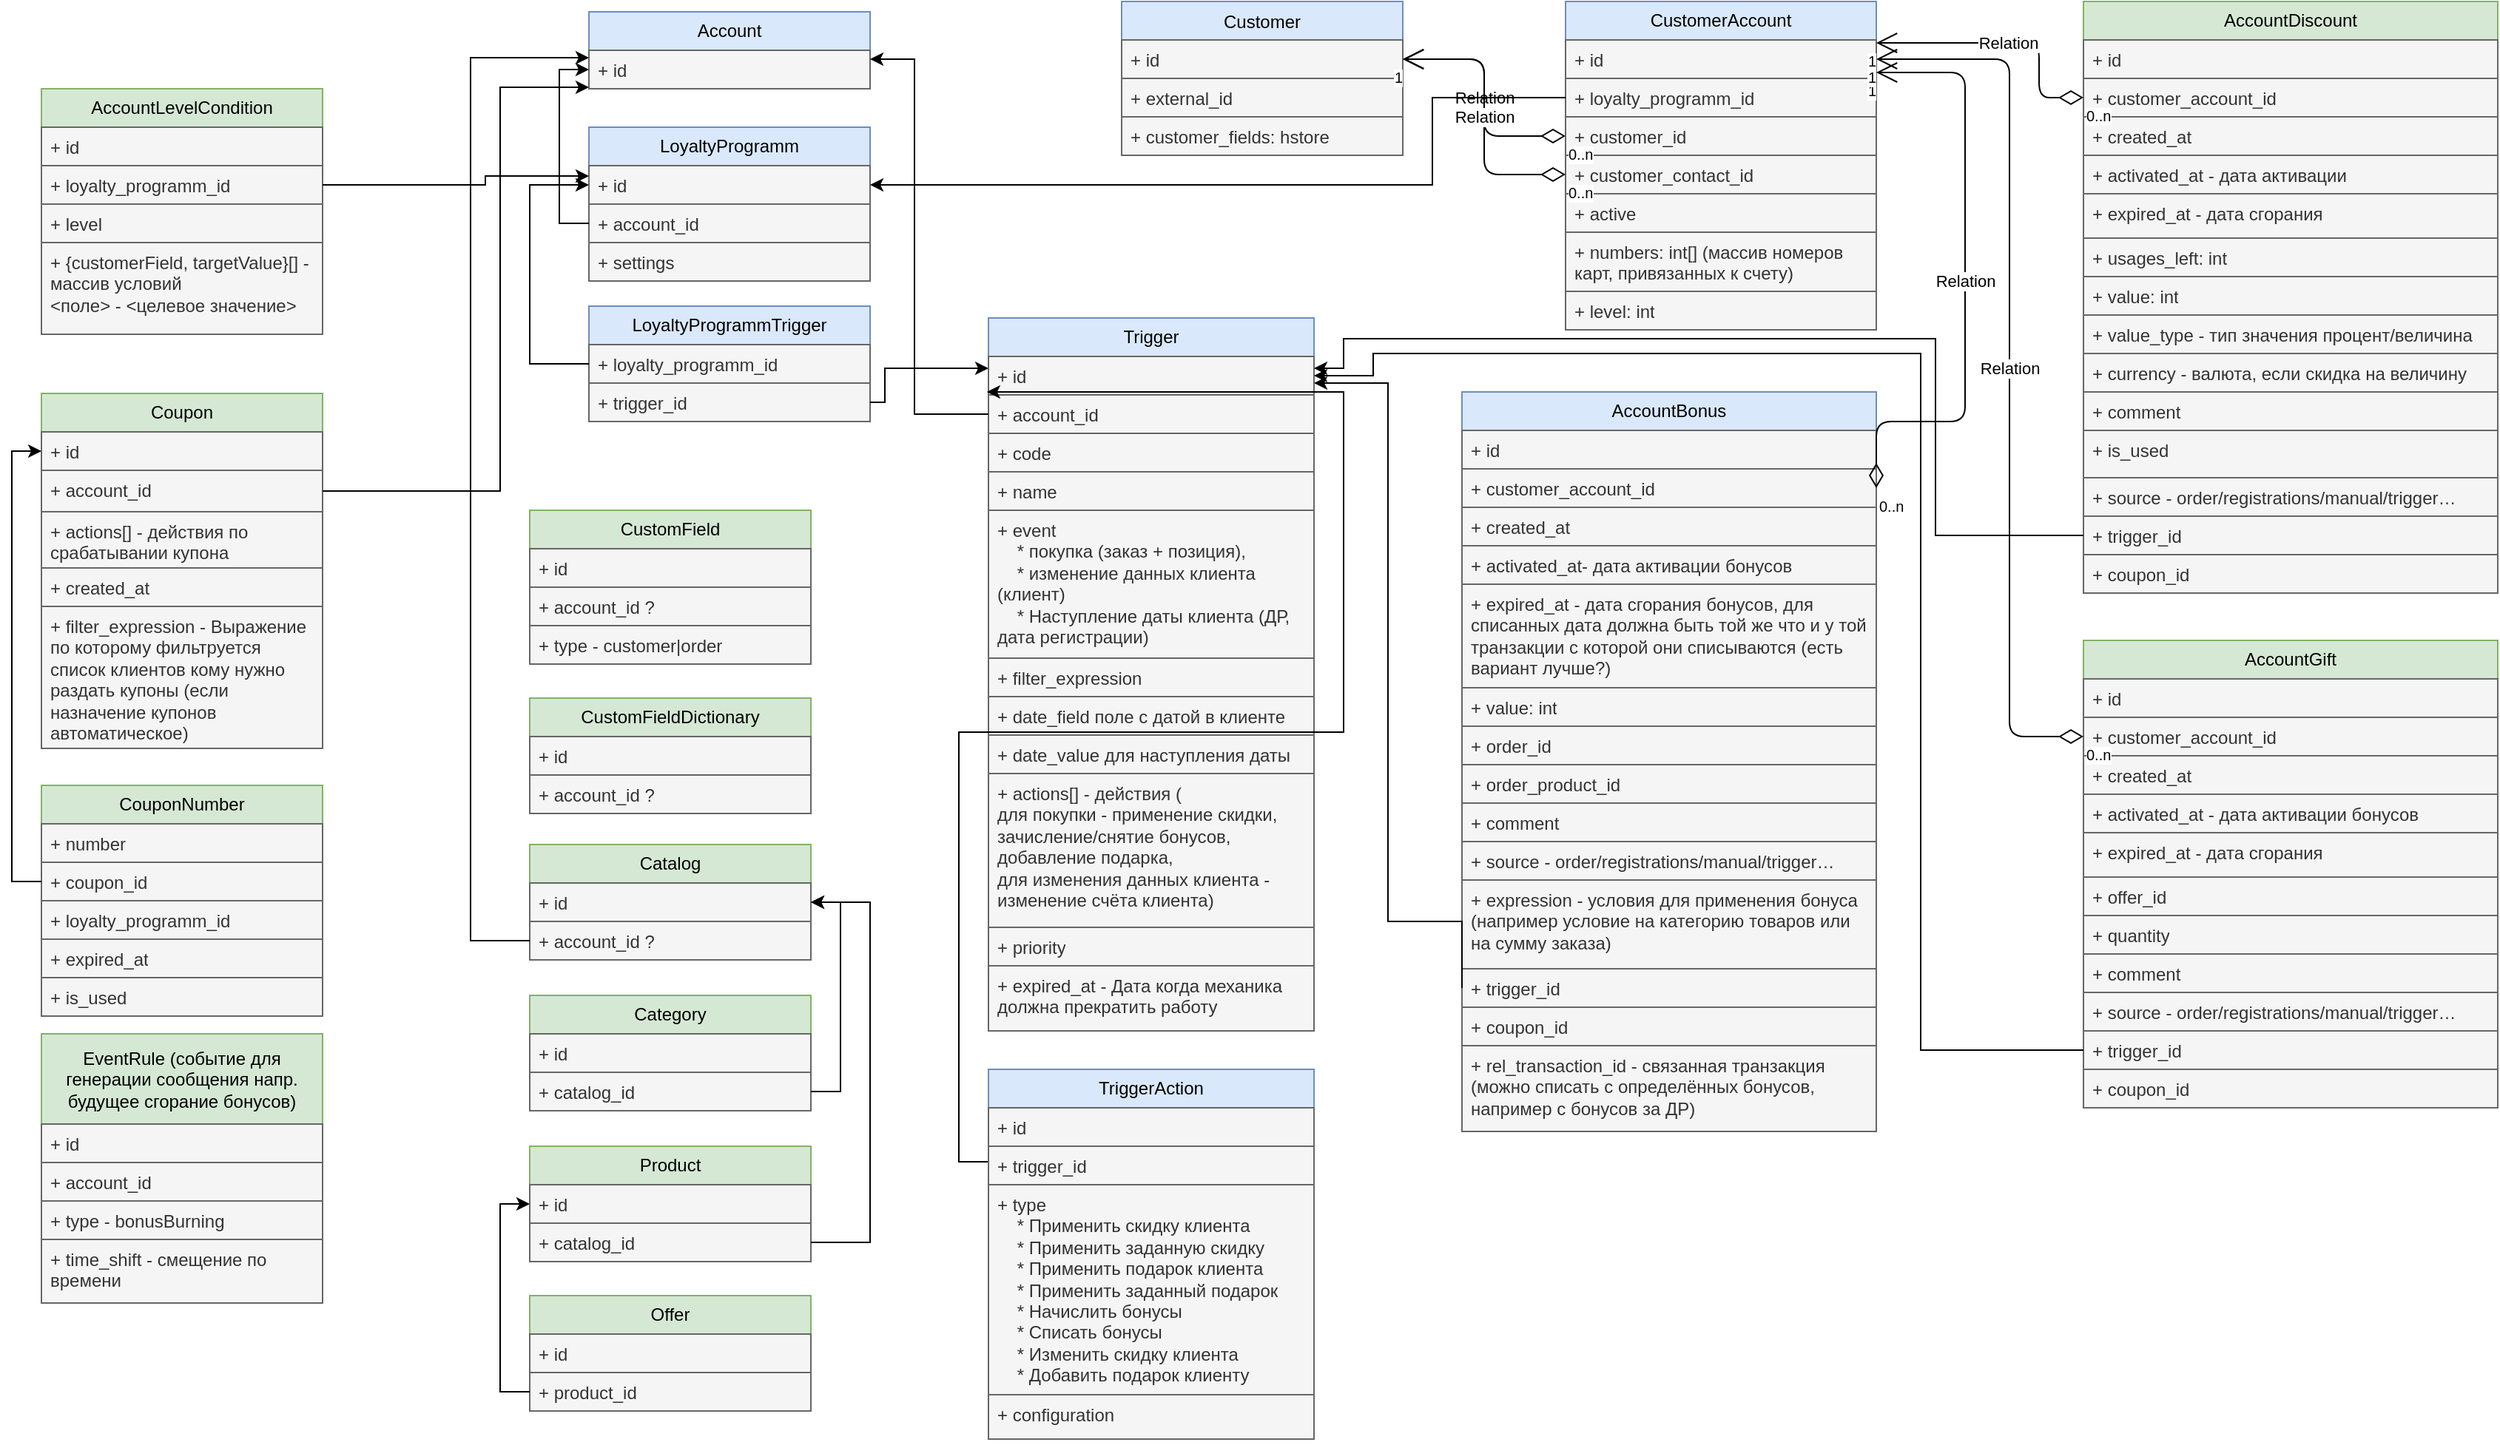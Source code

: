 <mxfile version="10.7.7" type="github"><diagram name="Page-1" id="efa7a0a1-bf9b-a30e-e6df-94a7791c09e9"><mxGraphModel dx="2171" dy="812" grid="1" gridSize="10" guides="1" tooltips="1" connect="1" arrows="1" fold="1" page="1" pageScale="1" pageWidth="826" pageHeight="1169" background="#ffffff" math="0" shadow="0"><root><mxCell id="0"/><mxCell id="1" parent="0"/><mxCell id="wqvEWNowlUMshtMnG2Vv-152" value="Customer" style="swimlane;fontStyle=0;childLayout=stackLayout;horizontal=1;startSize=26;fillColor=#dae8fc;horizontalStack=0;resizeParent=1;resizeParentMax=0;resizeLast=0;collapsible=1;marginBottom=0;rounded=0;glass=0;comic=0;strokeColor=#6c8ebf;" vertex="1" parent="1"><mxGeometry x="240" y="22" width="190" height="104" as="geometry"/></mxCell><mxCell id="wqvEWNowlUMshtMnG2Vv-153" value="+ id" style="text;strokeColor=#666666;fillColor=#f5f5f5;align=left;verticalAlign=top;spacingLeft=4;spacingRight=4;overflow=hidden;rotatable=0;points=[[0,0.5],[1,0.5]];portConstraint=eastwest;fontColor=#333333;" vertex="1" parent="wqvEWNowlUMshtMnG2Vv-152"><mxGeometry y="26" width="190" height="26" as="geometry"/></mxCell><mxCell id="wqvEWNowlUMshtMnG2Vv-154" value="+ external_id" style="text;strokeColor=#666666;fillColor=#f5f5f5;align=left;verticalAlign=top;spacingLeft=4;spacingRight=4;overflow=hidden;rotatable=0;points=[[0,0.5],[1,0.5]];portConstraint=eastwest;fontColor=#333333;" vertex="1" parent="wqvEWNowlUMshtMnG2Vv-152"><mxGeometry y="52" width="190" height="26" as="geometry"/></mxCell><mxCell id="wqvEWNowlUMshtMnG2Vv-155" value="+ customer_fields: hstore" style="text;strokeColor=#666666;fillColor=#f5f5f5;align=left;verticalAlign=top;spacingLeft=4;spacingRight=4;overflow=hidden;rotatable=0;points=[[0,0.5],[1,0.5]];portConstraint=eastwest;fontColor=#333333;" vertex="1" parent="wqvEWNowlUMshtMnG2Vv-152"><mxGeometry y="78" width="190" height="26" as="geometry"/></mxCell><mxCell id="wqvEWNowlUMshtMnG2Vv-159" value="CustomerAccount" style="swimlane;fontStyle=0;childLayout=stackLayout;horizontal=1;startSize=26;fillColor=#dae8fc;horizontalStack=0;resizeParent=1;resizeParentMax=0;resizeLast=0;collapsible=1;marginBottom=0;rounded=0;glass=0;comic=0;strokeColor=#6c8ebf;whiteSpace=wrap;" vertex="1" parent="1"><mxGeometry x="540" y="22" width="210" height="222" as="geometry"/></mxCell><mxCell id="wqvEWNowlUMshtMnG2Vv-160" value="+ id" style="text;strokeColor=#666666;fillColor=#f5f5f5;align=left;verticalAlign=top;spacingLeft=4;spacingRight=4;overflow=hidden;rotatable=0;points=[[0,0.5],[1,0.5]];portConstraint=eastwest;fontColor=#333333;whiteSpace=wrap;" vertex="1" parent="wqvEWNowlUMshtMnG2Vv-159"><mxGeometry y="26" width="210" height="26" as="geometry"/></mxCell><mxCell id="wqvEWNowlUMshtMnG2Vv-328" value="+ loyalty_programm_id" style="text;strokeColor=#666666;fillColor=#f5f5f5;align=left;verticalAlign=top;spacingLeft=4;spacingRight=4;overflow=hidden;rotatable=0;points=[[0,0.5],[1,0.5]];portConstraint=eastwest;fontColor=#333333;whiteSpace=wrap;" vertex="1" parent="wqvEWNowlUMshtMnG2Vv-159"><mxGeometry y="52" width="210" height="26" as="geometry"/></mxCell><mxCell id="wqvEWNowlUMshtMnG2Vv-161" value="+ customer_id" style="text;strokeColor=#666666;fillColor=#f5f5f5;align=left;verticalAlign=top;spacingLeft=4;spacingRight=4;overflow=hidden;rotatable=0;points=[[0,0.5],[1,0.5]];portConstraint=eastwest;fontColor=#333333;whiteSpace=wrap;" vertex="1" parent="wqvEWNowlUMshtMnG2Vv-159"><mxGeometry y="78" width="210" height="26" as="geometry"/></mxCell><mxCell id="wqvEWNowlUMshtMnG2Vv-162" value="+ customer_contact_id" style="text;strokeColor=#666666;fillColor=#f5f5f5;align=left;verticalAlign=top;spacingLeft=4;spacingRight=4;overflow=hidden;rotatable=0;points=[[0,0.5],[1,0.5]];portConstraint=eastwest;fontColor=#333333;whiteSpace=wrap;" vertex="1" parent="wqvEWNowlUMshtMnG2Vv-159"><mxGeometry y="104" width="210" height="26" as="geometry"/></mxCell><mxCell id="wqvEWNowlUMshtMnG2Vv-163" value="+ active" style="text;strokeColor=#666666;fillColor=#f5f5f5;align=left;verticalAlign=top;spacingLeft=4;spacingRight=4;overflow=hidden;rotatable=0;points=[[0,0.5],[1,0.5]];portConstraint=eastwest;fontColor=#333333;whiteSpace=wrap;" vertex="1" parent="wqvEWNowlUMshtMnG2Vv-159"><mxGeometry y="130" width="210" height="26" as="geometry"/></mxCell><mxCell id="wqvEWNowlUMshtMnG2Vv-164" value="+ numbers: int[] (массив номеров карт, привязанных к счету)" style="text;strokeColor=#666666;fillColor=#f5f5f5;align=left;verticalAlign=top;spacingLeft=4;spacingRight=4;overflow=hidden;rotatable=0;points=[[0,0.5],[1,0.5]];portConstraint=eastwest;fontColor=#333333;whiteSpace=wrap;" vertex="1" parent="wqvEWNowlUMshtMnG2Vv-159"><mxGeometry y="156" width="210" height="40" as="geometry"/></mxCell><mxCell id="wqvEWNowlUMshtMnG2Vv-165" value="+ level: int" style="text;strokeColor=#666666;fillColor=#f5f5f5;align=left;verticalAlign=top;spacingLeft=4;spacingRight=4;overflow=hidden;rotatable=0;points=[[0,0.5],[1,0.5]];portConstraint=eastwest;fontColor=#333333;whiteSpace=wrap;" vertex="1" parent="wqvEWNowlUMshtMnG2Vv-159"><mxGeometry y="196" width="210" height="26" as="geometry"/></mxCell><mxCell id="wqvEWNowlUMshtMnG2Vv-166" value="Relation" style="endArrow=open;html=1;endSize=12;startArrow=diamondThin;startSize=14;startFill=0;edgeStyle=orthogonalEdgeStyle;exitX=0;exitY=0.5;exitDx=0;exitDy=0;entryX=1;entryY=0.5;entryDx=0;entryDy=0;" edge="1" parent="1" source="wqvEWNowlUMshtMnG2Vv-161" target="wqvEWNowlUMshtMnG2Vv-153"><mxGeometry relative="1" as="geometry"><mxPoint x="40" y="240" as="sourcePoint"/><mxPoint x="200" y="240" as="targetPoint"/></mxGeometry></mxCell><mxCell id="wqvEWNowlUMshtMnG2Vv-167" value="0..n" style="resizable=0;html=1;align=left;verticalAlign=top;labelBackgroundColor=#ffffff;fontSize=10;" connectable="0" vertex="1" parent="wqvEWNowlUMshtMnG2Vv-166"><mxGeometry x="-1" relative="1" as="geometry"/></mxCell><mxCell id="wqvEWNowlUMshtMnG2Vv-168" value="1" style="resizable=0;html=1;align=right;verticalAlign=top;labelBackgroundColor=#ffffff;fontSize=10;" connectable="0" vertex="1" parent="wqvEWNowlUMshtMnG2Vv-166"><mxGeometry x="1" relative="1" as="geometry"/></mxCell><mxCell id="wqvEWNowlUMshtMnG2Vv-169" value="Relation" style="endArrow=open;html=1;endSize=12;startArrow=diamondThin;startSize=14;startFill=0;edgeStyle=orthogonalEdgeStyle;exitX=0;exitY=0.5;exitDx=0;exitDy=0;" edge="1" parent="1" source="wqvEWNowlUMshtMnG2Vv-162" target="wqvEWNowlUMshtMnG2Vv-153"><mxGeometry relative="1" as="geometry"><mxPoint x="550" y="97" as="sourcePoint"/><mxPoint x="450" y="240" as="targetPoint"/></mxGeometry></mxCell><mxCell id="wqvEWNowlUMshtMnG2Vv-170" value="0..n" style="resizable=0;html=1;align=left;verticalAlign=top;labelBackgroundColor=#ffffff;fontSize=10;" connectable="0" vertex="1" parent="wqvEWNowlUMshtMnG2Vv-169"><mxGeometry x="-1" relative="1" as="geometry"/></mxCell><mxCell id="wqvEWNowlUMshtMnG2Vv-171" value="1" style="resizable=0;html=1;align=right;verticalAlign=top;labelBackgroundColor=#ffffff;fontSize=10;" connectable="0" vertex="1" parent="wqvEWNowlUMshtMnG2Vv-169"><mxGeometry x="1" relative="1" as="geometry"/></mxCell><mxCell id="wqvEWNowlUMshtMnG2Vv-172" value="Account" style="swimlane;fontStyle=0;childLayout=stackLayout;horizontal=1;startSize=26;fillColor=#dae8fc;horizontalStack=0;resizeParent=1;resizeParentMax=0;resizeLast=0;collapsible=1;marginBottom=0;rounded=0;glass=0;comic=0;strokeColor=#6c8ebf;whiteSpace=wrap;" vertex="1" parent="1"><mxGeometry x="-120" y="29" width="190" height="52" as="geometry"/></mxCell><mxCell id="wqvEWNowlUMshtMnG2Vv-173" value="+ id" style="text;strokeColor=#666666;fillColor=#f5f5f5;align=left;verticalAlign=top;spacingLeft=4;spacingRight=4;overflow=hidden;rotatable=0;points=[[0,0.5],[1,0.5]];portConstraint=eastwest;fontColor=#333333;whiteSpace=wrap;" vertex="1" parent="wqvEWNowlUMshtMnG2Vv-172"><mxGeometry y="26" width="190" height="26" as="geometry"/></mxCell><mxCell id="wqvEWNowlUMshtMnG2Vv-176" value="AccountBonus" style="swimlane;fontStyle=0;childLayout=stackLayout;horizontal=1;startSize=26;fillColor=#dae8fc;horizontalStack=0;resizeParent=1;resizeParentMax=0;resizeLast=0;collapsible=1;marginBottom=0;rounded=0;glass=0;comic=0;strokeColor=#6c8ebf;whiteSpace=wrap;" vertex="1" parent="1"><mxGeometry x="470" y="286" width="280" height="500" as="geometry"/></mxCell><mxCell id="wqvEWNowlUMshtMnG2Vv-177" value="+ id" style="text;strokeColor=#666666;fillColor=#f5f5f5;align=left;verticalAlign=top;spacingLeft=4;spacingRight=4;overflow=hidden;rotatable=0;points=[[0,0.5],[1,0.5]];portConstraint=eastwest;fontColor=#333333;whiteSpace=wrap;" vertex="1" parent="wqvEWNowlUMshtMnG2Vv-176"><mxGeometry y="26" width="280" height="26" as="geometry"/></mxCell><mxCell id="wqvEWNowlUMshtMnG2Vv-178" value="+ customer_account_id" style="text;strokeColor=#666666;fillColor=#f5f5f5;align=left;verticalAlign=top;spacingLeft=4;spacingRight=4;overflow=hidden;rotatable=0;points=[[0,0.5],[1,0.5]];portConstraint=eastwest;fontColor=#333333;whiteSpace=wrap;" vertex="1" parent="wqvEWNowlUMshtMnG2Vv-176"><mxGeometry y="52" width="280" height="26" as="geometry"/></mxCell><mxCell id="wqvEWNowlUMshtMnG2Vv-179" value="+ created_at" style="text;strokeColor=#666666;fillColor=#f5f5f5;align=left;verticalAlign=top;spacingLeft=4;spacingRight=4;overflow=hidden;rotatable=0;points=[[0,0.5],[1,0.5]];portConstraint=eastwest;fontColor=#333333;whiteSpace=wrap;" vertex="1" parent="wqvEWNowlUMshtMnG2Vv-176"><mxGeometry y="78" width="280" height="26" as="geometry"/></mxCell><mxCell id="wqvEWNowlUMshtMnG2Vv-180" value="+ activated_at- дата активации бонусов" style="text;strokeColor=#666666;fillColor=#f5f5f5;align=left;verticalAlign=top;spacingLeft=4;spacingRight=4;overflow=hidden;rotatable=0;points=[[0,0.5],[1,0.5]];portConstraint=eastwest;fontColor=#333333;whiteSpace=wrap;" vertex="1" parent="wqvEWNowlUMshtMnG2Vv-176"><mxGeometry y="104" width="280" height="26" as="geometry"/></mxCell><mxCell id="wqvEWNowlUMshtMnG2Vv-181" value="+ expired_at - дата сгорания бонусов, для списанных дата должна быть той же что и у той транзакции с которой они списываются (есть вариант лучше?) " style="text;strokeColor=#666666;fillColor=#f5f5f5;align=left;verticalAlign=top;spacingLeft=4;spacingRight=4;overflow=hidden;rotatable=0;points=[[0,0.5],[1,0.5]];portConstraint=eastwest;fontColor=#333333;whiteSpace=wrap;" vertex="1" parent="wqvEWNowlUMshtMnG2Vv-176"><mxGeometry y="130" width="280" height="70" as="geometry"/></mxCell><mxCell id="wqvEWNowlUMshtMnG2Vv-182" value="+ value: int" style="text;strokeColor=#666666;fillColor=#f5f5f5;align=left;verticalAlign=top;spacingLeft=4;spacingRight=4;overflow=hidden;rotatable=0;points=[[0,0.5],[1,0.5]];portConstraint=eastwest;fontColor=#333333;whiteSpace=wrap;" vertex="1" parent="wqvEWNowlUMshtMnG2Vv-176"><mxGeometry y="200" width="280" height="26" as="geometry"/></mxCell><mxCell id="wqvEWNowlUMshtMnG2Vv-183" value="+ order_id" style="text;strokeColor=#666666;fillColor=#f5f5f5;align=left;verticalAlign=top;spacingLeft=4;spacingRight=4;overflow=hidden;rotatable=0;points=[[0,0.5],[1,0.5]];portConstraint=eastwest;fontColor=#333333;whiteSpace=wrap;" vertex="1" parent="wqvEWNowlUMshtMnG2Vv-176"><mxGeometry y="226" width="280" height="26" as="geometry"/></mxCell><mxCell id="wqvEWNowlUMshtMnG2Vv-184" value="+ order_product_id" style="text;strokeColor=#666666;fillColor=#f5f5f5;align=left;verticalAlign=top;spacingLeft=4;spacingRight=4;overflow=hidden;rotatable=0;points=[[0,0.5],[1,0.5]];portConstraint=eastwest;fontColor=#333333;whiteSpace=wrap;" vertex="1" parent="wqvEWNowlUMshtMnG2Vv-176"><mxGeometry y="252" width="280" height="26" as="geometry"/></mxCell><mxCell id="wqvEWNowlUMshtMnG2Vv-185" value="+ comment" style="text;strokeColor=#666666;fillColor=#f5f5f5;align=left;verticalAlign=top;spacingLeft=4;spacingRight=4;overflow=hidden;rotatable=0;points=[[0,0.5],[1,0.5]];portConstraint=eastwest;fontColor=#333333;whiteSpace=wrap;" vertex="1" parent="wqvEWNowlUMshtMnG2Vv-176"><mxGeometry y="278" width="280" height="26" as="geometry"/></mxCell><mxCell id="wqvEWNowlUMshtMnG2Vv-186" value="+ source - order/registrations/manual/trigger…" style="text;strokeColor=#666666;fillColor=#f5f5f5;align=left;verticalAlign=top;spacingLeft=4;spacingRight=4;overflow=hidden;rotatable=0;points=[[0,0.5],[1,0.5]];portConstraint=eastwest;fontColor=#333333;whiteSpace=wrap;" vertex="1" parent="wqvEWNowlUMshtMnG2Vv-176"><mxGeometry y="304" width="280" height="26" as="geometry"/></mxCell><mxCell id="wqvEWNowlUMshtMnG2Vv-187" value="+ expression - условия для применения бонуса (например условие на категорию товаров или на сумму заказа)" style="text;strokeColor=#666666;fillColor=#f5f5f5;align=left;verticalAlign=top;spacingLeft=4;spacingRight=4;overflow=hidden;rotatable=0;points=[[0,0.5],[1,0.5]];portConstraint=eastwest;fontColor=#333333;whiteSpace=wrap;" vertex="1" parent="wqvEWNowlUMshtMnG2Vv-176"><mxGeometry y="330" width="280" height="60" as="geometry"/></mxCell><mxCell id="wqvEWNowlUMshtMnG2Vv-188" value="+ trigger_id" style="text;strokeColor=#666666;fillColor=#f5f5f5;align=left;verticalAlign=top;spacingLeft=4;spacingRight=4;overflow=hidden;rotatable=0;points=[[0,0.5],[1,0.5]];portConstraint=eastwest;fontColor=#333333;whiteSpace=wrap;" vertex="1" parent="wqvEWNowlUMshtMnG2Vv-176"><mxGeometry y="390" width="280" height="26" as="geometry"/></mxCell><mxCell id="wqvEWNowlUMshtMnG2Vv-189" value="+ coupon_id" style="text;strokeColor=#666666;fillColor=#f5f5f5;align=left;verticalAlign=top;spacingLeft=4;spacingRight=4;overflow=hidden;rotatable=0;points=[[0,0.5],[1,0.5]];portConstraint=eastwest;fontColor=#333333;whiteSpace=wrap;" vertex="1" parent="wqvEWNowlUMshtMnG2Vv-176"><mxGeometry y="416" width="280" height="26" as="geometry"/></mxCell><mxCell id="wqvEWNowlUMshtMnG2Vv-190" value="+ rel_transaction_id - связанная транзакция (можно списать с определённых бонусов, например с бонусов за ДР)" style="text;strokeColor=#666666;fillColor=#f5f5f5;align=left;verticalAlign=top;spacingLeft=4;spacingRight=4;overflow=hidden;rotatable=0;points=[[0,0.5],[1,0.5]];portConstraint=eastwest;fontColor=#333333;whiteSpace=wrap;" vertex="1" parent="wqvEWNowlUMshtMnG2Vv-176"><mxGeometry y="442" width="280" height="58" as="geometry"/></mxCell><mxCell id="wqvEWNowlUMshtMnG2Vv-192" value="Relation" style="endArrow=open;html=1;endSize=12;startArrow=diamondThin;startSize=14;startFill=0;edgeStyle=orthogonalEdgeStyle;exitX=1;exitY=0.5;exitDx=0;exitDy=0;" edge="1" parent="1" source="wqvEWNowlUMshtMnG2Vv-178" target="wqvEWNowlUMshtMnG2Vv-160"><mxGeometry relative="1" as="geometry"><mxPoint x="210" y="240.5" as="sourcePoint"/><mxPoint x="370" y="240.5" as="targetPoint"/><Array as="points"><mxPoint x="810" y="306"/><mxPoint x="810" y="70"/></Array></mxGeometry></mxCell><mxCell id="wqvEWNowlUMshtMnG2Vv-193" value="0..n" style="resizable=0;html=1;align=left;verticalAlign=top;labelBackgroundColor=#ffffff;fontSize=10;" connectable="0" vertex="1" parent="wqvEWNowlUMshtMnG2Vv-192"><mxGeometry x="-1" relative="1" as="geometry"/></mxCell><mxCell id="wqvEWNowlUMshtMnG2Vv-194" value="1" style="resizable=0;html=1;align=right;verticalAlign=top;labelBackgroundColor=#ffffff;fontSize=10;" connectable="0" vertex="1" parent="wqvEWNowlUMshtMnG2Vv-192"><mxGeometry x="1" relative="1" as="geometry"/></mxCell><mxCell id="wqvEWNowlUMshtMnG2Vv-195" value="AccountDiscount" style="swimlane;fontStyle=0;childLayout=stackLayout;horizontal=1;startSize=26;fillColor=#d5e8d4;horizontalStack=0;resizeParent=1;resizeParentMax=0;resizeLast=0;collapsible=1;marginBottom=0;rounded=0;glass=0;comic=0;strokeColor=#82b366;whiteSpace=wrap;" vertex="1" parent="1"><mxGeometry x="890" y="22" width="280" height="400" as="geometry"/></mxCell><mxCell id="wqvEWNowlUMshtMnG2Vv-196" value="+ id" style="text;strokeColor=#666666;fillColor=#f5f5f5;align=left;verticalAlign=top;spacingLeft=4;spacingRight=4;overflow=hidden;rotatable=0;points=[[0,0.5],[1,0.5]];portConstraint=eastwest;fontColor=#333333;whiteSpace=wrap;" vertex="1" parent="wqvEWNowlUMshtMnG2Vv-195"><mxGeometry y="26" width="280" height="26" as="geometry"/></mxCell><mxCell id="wqvEWNowlUMshtMnG2Vv-197" value="+ customer_account_id" style="text;strokeColor=#666666;fillColor=#f5f5f5;align=left;verticalAlign=top;spacingLeft=4;spacingRight=4;overflow=hidden;rotatable=0;points=[[0,0.5],[1,0.5]];portConstraint=eastwest;fontColor=#333333;whiteSpace=wrap;" vertex="1" parent="wqvEWNowlUMshtMnG2Vv-195"><mxGeometry y="52" width="280" height="26" as="geometry"/></mxCell><mxCell id="wqvEWNowlUMshtMnG2Vv-198" value="+ created_at" style="text;strokeColor=#666666;fillColor=#f5f5f5;align=left;verticalAlign=top;spacingLeft=4;spacingRight=4;overflow=hidden;rotatable=0;points=[[0,0.5],[1,0.5]];portConstraint=eastwest;fontColor=#333333;whiteSpace=wrap;" vertex="1" parent="wqvEWNowlUMshtMnG2Vv-195"><mxGeometry y="78" width="280" height="26" as="geometry"/></mxCell><mxCell id="wqvEWNowlUMshtMnG2Vv-199" value="+ activated_at - дата активации&#10;&#10;" style="text;strokeColor=#666666;fillColor=#f5f5f5;align=left;verticalAlign=top;spacingLeft=4;spacingRight=4;overflow=hidden;rotatable=0;points=[[0,0.5],[1,0.5]];portConstraint=eastwest;fontColor=#333333;whiteSpace=wrap;" vertex="1" parent="wqvEWNowlUMshtMnG2Vv-195"><mxGeometry y="104" width="280" height="26" as="geometry"/></mxCell><mxCell id="wqvEWNowlUMshtMnG2Vv-200" value="+ expired_at - дата сгорания" style="text;strokeColor=#666666;fillColor=#f5f5f5;align=left;verticalAlign=top;spacingLeft=4;spacingRight=4;overflow=hidden;rotatable=0;points=[[0,0.5],[1,0.5]];portConstraint=eastwest;fontColor=#333333;whiteSpace=wrap;" vertex="1" parent="wqvEWNowlUMshtMnG2Vv-195"><mxGeometry y="130" width="280" height="30" as="geometry"/></mxCell><mxCell id="wqvEWNowlUMshtMnG2Vv-226" value="+ usages_left: int" style="text;strokeColor=#666666;fillColor=#f5f5f5;align=left;verticalAlign=top;spacingLeft=4;spacingRight=4;overflow=hidden;rotatable=0;points=[[0,0.5],[1,0.5]];portConstraint=eastwest;fontColor=#333333;whiteSpace=wrap;" vertex="1" parent="wqvEWNowlUMshtMnG2Vv-195"><mxGeometry y="160" width="280" height="26" as="geometry"/></mxCell><mxCell id="wqvEWNowlUMshtMnG2Vv-201" value="+ value: int" style="text;strokeColor=#666666;fillColor=#f5f5f5;align=left;verticalAlign=top;spacingLeft=4;spacingRight=4;overflow=hidden;rotatable=0;points=[[0,0.5],[1,0.5]];portConstraint=eastwest;fontColor=#333333;whiteSpace=wrap;" vertex="1" parent="wqvEWNowlUMshtMnG2Vv-195"><mxGeometry y="186" width="280" height="26" as="geometry"/></mxCell><mxCell id="wqvEWNowlUMshtMnG2Vv-203" value="+ value_type - тип значения процент/величина" style="text;strokeColor=#666666;fillColor=#f5f5f5;align=left;verticalAlign=top;spacingLeft=4;spacingRight=4;overflow=hidden;rotatable=0;points=[[0,0.5],[1,0.5]];portConstraint=eastwest;fontColor=#333333;whiteSpace=wrap;" vertex="1" parent="wqvEWNowlUMshtMnG2Vv-195"><mxGeometry y="212" width="280" height="26" as="geometry"/></mxCell><mxCell id="wqvEWNowlUMshtMnG2Vv-204" value="+ currency - валюта, если скидка на величину" style="text;strokeColor=#666666;fillColor=#f5f5f5;align=left;verticalAlign=top;spacingLeft=4;spacingRight=4;overflow=hidden;rotatable=0;points=[[0,0.5],[1,0.5]];portConstraint=eastwest;fontColor=#333333;whiteSpace=wrap;" vertex="1" parent="wqvEWNowlUMshtMnG2Vv-195"><mxGeometry y="238" width="280" height="26" as="geometry"/></mxCell><mxCell id="wqvEWNowlUMshtMnG2Vv-205" value="+ comment" style="text;strokeColor=#666666;fillColor=#f5f5f5;align=left;verticalAlign=top;spacingLeft=4;spacingRight=4;overflow=hidden;rotatable=0;points=[[0,0.5],[1,0.5]];portConstraint=eastwest;fontColor=#333333;whiteSpace=wrap;" vertex="1" parent="wqvEWNowlUMshtMnG2Vv-195"><mxGeometry y="264" width="280" height="26" as="geometry"/></mxCell><mxCell id="wqvEWNowlUMshtMnG2Vv-206" value="+ is_used" style="text;strokeColor=#666666;fillColor=#f5f5f5;align=left;verticalAlign=top;spacingLeft=4;spacingRight=4;overflow=hidden;rotatable=0;points=[[0,0.5],[1,0.5]];portConstraint=eastwest;fontColor=#333333;whiteSpace=wrap;" vertex="1" parent="wqvEWNowlUMshtMnG2Vv-195"><mxGeometry y="290" width="280" height="32" as="geometry"/></mxCell><mxCell id="wqvEWNowlUMshtMnG2Vv-207" value="+ source - order/registrations/manual/trigger…" style="text;strokeColor=#666666;fillColor=#f5f5f5;align=left;verticalAlign=top;spacingLeft=4;spacingRight=4;overflow=hidden;rotatable=0;points=[[0,0.5],[1,0.5]];portConstraint=eastwest;fontColor=#333333;whiteSpace=wrap;" vertex="1" parent="wqvEWNowlUMshtMnG2Vv-195"><mxGeometry y="322" width="280" height="26" as="geometry"/></mxCell><mxCell id="wqvEWNowlUMshtMnG2Vv-225" value="+ trigger_id" style="text;strokeColor=#666666;fillColor=#f5f5f5;align=left;verticalAlign=top;spacingLeft=4;spacingRight=4;overflow=hidden;rotatable=0;points=[[0,0.5],[1,0.5]];portConstraint=eastwest;fontColor=#333333;whiteSpace=wrap;" vertex="1" parent="wqvEWNowlUMshtMnG2Vv-195"><mxGeometry y="348" width="280" height="26" as="geometry"/></mxCell><mxCell id="wqvEWNowlUMshtMnG2Vv-208" value="+ coupon_id" style="text;strokeColor=#666666;fillColor=#f5f5f5;align=left;verticalAlign=top;spacingLeft=4;spacingRight=4;overflow=hidden;rotatable=0;points=[[0,0.5],[1,0.5]];portConstraint=eastwest;fontColor=#333333;whiteSpace=wrap;" vertex="1" parent="wqvEWNowlUMshtMnG2Vv-195"><mxGeometry y="374" width="280" height="26" as="geometry"/></mxCell><mxCell id="wqvEWNowlUMshtMnG2Vv-210" value="AccountGift" style="swimlane;fontStyle=0;childLayout=stackLayout;horizontal=1;startSize=26;fillColor=#d5e8d4;horizontalStack=0;resizeParent=1;resizeParentMax=0;resizeLast=0;collapsible=1;marginBottom=0;rounded=0;glass=0;comic=0;strokeColor=#82b366;whiteSpace=wrap;" vertex="1" parent="1"><mxGeometry x="890" y="454" width="280" height="316" as="geometry"/></mxCell><mxCell id="wqvEWNowlUMshtMnG2Vv-211" value="+ id" style="text;strokeColor=#666666;fillColor=#f5f5f5;align=left;verticalAlign=top;spacingLeft=4;spacingRight=4;overflow=hidden;rotatable=0;points=[[0,0.5],[1,0.5]];portConstraint=eastwest;fontColor=#333333;whiteSpace=wrap;" vertex="1" parent="wqvEWNowlUMshtMnG2Vv-210"><mxGeometry y="26" width="280" height="26" as="geometry"/></mxCell><mxCell id="wqvEWNowlUMshtMnG2Vv-212" value="+ customer_account_id" style="text;strokeColor=#666666;fillColor=#f5f5f5;align=left;verticalAlign=top;spacingLeft=4;spacingRight=4;overflow=hidden;rotatable=0;points=[[0,0.5],[1,0.5]];portConstraint=eastwest;fontColor=#333333;whiteSpace=wrap;" vertex="1" parent="wqvEWNowlUMshtMnG2Vv-210"><mxGeometry y="52" width="280" height="26" as="geometry"/></mxCell><mxCell id="wqvEWNowlUMshtMnG2Vv-213" value="+ created_at" style="text;strokeColor=#666666;fillColor=#f5f5f5;align=left;verticalAlign=top;spacingLeft=4;spacingRight=4;overflow=hidden;rotatable=0;points=[[0,0.5],[1,0.5]];portConstraint=eastwest;fontColor=#333333;whiteSpace=wrap;" vertex="1" parent="wqvEWNowlUMshtMnG2Vv-210"><mxGeometry y="78" width="280" height="26" as="geometry"/></mxCell><mxCell id="wqvEWNowlUMshtMnG2Vv-214" value="+ activated_at - дата активации бонусов" style="text;strokeColor=#666666;fillColor=#f5f5f5;align=left;verticalAlign=top;spacingLeft=4;spacingRight=4;overflow=hidden;rotatable=0;points=[[0,0.5],[1,0.5]];portConstraint=eastwest;fontColor=#333333;whiteSpace=wrap;" vertex="1" parent="wqvEWNowlUMshtMnG2Vv-210"><mxGeometry y="104" width="280" height="26" as="geometry"/></mxCell><mxCell id="wqvEWNowlUMshtMnG2Vv-215" value="+ expired_at - дата сгорания" style="text;strokeColor=#666666;fillColor=#f5f5f5;align=left;verticalAlign=top;spacingLeft=4;spacingRight=4;overflow=hidden;rotatable=0;points=[[0,0.5],[1,0.5]];portConstraint=eastwest;fontColor=#333333;whiteSpace=wrap;" vertex="1" parent="wqvEWNowlUMshtMnG2Vv-210"><mxGeometry y="130" width="280" height="30" as="geometry"/></mxCell><mxCell id="wqvEWNowlUMshtMnG2Vv-216" value="+ offer_id" style="text;strokeColor=#666666;fillColor=#f5f5f5;align=left;verticalAlign=top;spacingLeft=4;spacingRight=4;overflow=hidden;rotatable=0;points=[[0,0.5],[1,0.5]];portConstraint=eastwest;fontColor=#333333;whiteSpace=wrap;" vertex="1" parent="wqvEWNowlUMshtMnG2Vv-210"><mxGeometry y="160" width="280" height="26" as="geometry"/></mxCell><mxCell id="wqvEWNowlUMshtMnG2Vv-218" value="+ quantity" style="text;strokeColor=#666666;fillColor=#f5f5f5;align=left;verticalAlign=top;spacingLeft=4;spacingRight=4;overflow=hidden;rotatable=0;points=[[0,0.5],[1,0.5]];portConstraint=eastwest;fontColor=#333333;whiteSpace=wrap;" vertex="1" parent="wqvEWNowlUMshtMnG2Vv-210"><mxGeometry y="186" width="280" height="26" as="geometry"/></mxCell><mxCell id="wqvEWNowlUMshtMnG2Vv-219" value="+ comment" style="text;strokeColor=#666666;fillColor=#f5f5f5;align=left;verticalAlign=top;spacingLeft=4;spacingRight=4;overflow=hidden;rotatable=0;points=[[0,0.5],[1,0.5]];portConstraint=eastwest;fontColor=#333333;whiteSpace=wrap;" vertex="1" parent="wqvEWNowlUMshtMnG2Vv-210"><mxGeometry y="212" width="280" height="26" as="geometry"/></mxCell><mxCell id="wqvEWNowlUMshtMnG2Vv-220" value="+ source - order/registrations/manual/trigger…" style="text;strokeColor=#666666;fillColor=#f5f5f5;align=left;verticalAlign=top;spacingLeft=4;spacingRight=4;overflow=hidden;rotatable=0;points=[[0,0.5],[1,0.5]];portConstraint=eastwest;fontColor=#333333;whiteSpace=wrap;" vertex="1" parent="wqvEWNowlUMshtMnG2Vv-210"><mxGeometry y="238" width="280" height="26" as="geometry"/></mxCell><mxCell id="wqvEWNowlUMshtMnG2Vv-222" value="+ trigger_id" style="text;strokeColor=#666666;fillColor=#f5f5f5;align=left;verticalAlign=top;spacingLeft=4;spacingRight=4;overflow=hidden;rotatable=0;points=[[0,0.5],[1,0.5]];portConstraint=eastwest;fontColor=#333333;whiteSpace=wrap;" vertex="1" parent="wqvEWNowlUMshtMnG2Vv-210"><mxGeometry y="264" width="280" height="26" as="geometry"/></mxCell><mxCell id="wqvEWNowlUMshtMnG2Vv-223" value="+ coupon_id" style="text;strokeColor=#666666;fillColor=#f5f5f5;align=left;verticalAlign=top;spacingLeft=4;spacingRight=4;overflow=hidden;rotatable=0;points=[[0,0.5],[1,0.5]];portConstraint=eastwest;fontColor=#333333;whiteSpace=wrap;" vertex="1" parent="wqvEWNowlUMshtMnG2Vv-210"><mxGeometry y="290" width="280" height="26" as="geometry"/></mxCell><mxCell id="wqvEWNowlUMshtMnG2Vv-227" value="Relation" style="endArrow=open;html=1;endSize=12;startArrow=diamondThin;startSize=14;startFill=0;edgeStyle=orthogonalEdgeStyle;exitX=0;exitY=0.5;exitDx=0;exitDy=0;" edge="1" parent="1" source="wqvEWNowlUMshtMnG2Vv-212" target="wqvEWNowlUMshtMnG2Vv-160"><mxGeometry relative="1" as="geometry"><mxPoint x="760" y="316" as="sourcePoint"/><mxPoint x="870" y="60" as="targetPoint"/><Array as="points"><mxPoint x="840" y="519"/><mxPoint x="840" y="61"/></Array></mxGeometry></mxCell><mxCell id="wqvEWNowlUMshtMnG2Vv-228" value="0..n" style="resizable=0;html=1;align=left;verticalAlign=top;labelBackgroundColor=#ffffff;fontSize=10;" connectable="0" vertex="1" parent="wqvEWNowlUMshtMnG2Vv-227"><mxGeometry x="-1" relative="1" as="geometry"/></mxCell><mxCell id="wqvEWNowlUMshtMnG2Vv-229" value="1" style="resizable=0;html=1;align=right;verticalAlign=top;labelBackgroundColor=#ffffff;fontSize=10;" connectable="0" vertex="1" parent="wqvEWNowlUMshtMnG2Vv-227"><mxGeometry x="1" relative="1" as="geometry"/></mxCell><mxCell id="wqvEWNowlUMshtMnG2Vv-230" value="Relation" style="endArrow=open;html=1;endSize=12;startArrow=diamondThin;startSize=14;startFill=0;edgeStyle=orthogonalEdgeStyle;exitX=0;exitY=0.5;exitDx=0;exitDy=0;" edge="1" parent="1" source="wqvEWNowlUMshtMnG2Vv-197" target="wqvEWNowlUMshtMnG2Vv-160"><mxGeometry relative="1" as="geometry"><mxPoint x="880" y="388" as="sourcePoint"/><mxPoint x="870" y="50" as="targetPoint"/><Array as="points"><mxPoint x="860" y="87"/><mxPoint x="860" y="50"/></Array></mxGeometry></mxCell><mxCell id="wqvEWNowlUMshtMnG2Vv-231" value="0..n" style="resizable=0;html=1;align=left;verticalAlign=top;labelBackgroundColor=#ffffff;fontSize=10;" connectable="0" vertex="1" parent="wqvEWNowlUMshtMnG2Vv-230"><mxGeometry x="-1" relative="1" as="geometry"/></mxCell><mxCell id="wqvEWNowlUMshtMnG2Vv-232" value="1" style="resizable=0;html=1;align=right;verticalAlign=top;labelBackgroundColor=#ffffff;fontSize=10;" connectable="0" vertex="1" parent="wqvEWNowlUMshtMnG2Vv-230"><mxGeometry x="1" relative="1" as="geometry"/></mxCell><mxCell id="wqvEWNowlUMshtMnG2Vv-233" value="Trigger" style="swimlane;fontStyle=0;childLayout=stackLayout;horizontal=1;startSize=26;fillColor=#dae8fc;horizontalStack=0;resizeParent=1;resizeParentMax=0;resizeLast=0;collapsible=1;marginBottom=0;rounded=0;glass=0;comic=0;strokeColor=#6c8ebf;whiteSpace=wrap;" vertex="1" parent="1"><mxGeometry x="150" y="236" width="220" height="482" as="geometry"/></mxCell><mxCell id="wqvEWNowlUMshtMnG2Vv-234" value="+ id" style="text;strokeColor=#666666;fillColor=#f5f5f5;align=left;verticalAlign=top;spacingLeft=4;spacingRight=4;overflow=hidden;rotatable=0;points=[[0,0.5],[1,0.5]];portConstraint=eastwest;fontColor=#333333;whiteSpace=wrap;" vertex="1" parent="wqvEWNowlUMshtMnG2Vv-233"><mxGeometry y="26" width="220" height="26" as="geometry"/></mxCell><mxCell id="wqvEWNowlUMshtMnG2Vv-258" value="+ account_id" style="text;strokeColor=#666666;fillColor=#f5f5f5;align=left;verticalAlign=top;spacingLeft=4;spacingRight=4;overflow=hidden;rotatable=0;points=[[0,0.5],[1,0.5]];portConstraint=eastwest;fontColor=#333333;whiteSpace=wrap;" vertex="1" parent="wqvEWNowlUMshtMnG2Vv-233"><mxGeometry y="52" width="220" height="26" as="geometry"/></mxCell><mxCell id="wqvEWNowlUMshtMnG2Vv-235" value="+ code" style="text;strokeColor=#666666;fillColor=#f5f5f5;align=left;verticalAlign=top;spacingLeft=4;spacingRight=4;overflow=hidden;rotatable=0;points=[[0,0.5],[1,0.5]];portConstraint=eastwest;fontColor=#333333;whiteSpace=wrap;" vertex="1" parent="wqvEWNowlUMshtMnG2Vv-233"><mxGeometry y="78" width="220" height="26" as="geometry"/></mxCell><mxCell id="wqvEWNowlUMshtMnG2Vv-236" value="+ name" style="text;strokeColor=#666666;fillColor=#f5f5f5;align=left;verticalAlign=top;spacingLeft=4;spacingRight=4;overflow=hidden;rotatable=0;points=[[0,0.5],[1,0.5]];portConstraint=eastwest;fontColor=#333333;whiteSpace=wrap;" vertex="1" parent="wqvEWNowlUMshtMnG2Vv-233"><mxGeometry y="104" width="220" height="26" as="geometry"/></mxCell><mxCell id="wqvEWNowlUMshtMnG2Vv-237" value="+ event &#10;    * покупка (заказ + позиция),&#10;    * изменение данных клиента (клиент)&#10;    * Наступление даты клиента (ДР, дата регистрации)&#10;" style="text;strokeColor=#666666;fillColor=#f5f5f5;align=left;verticalAlign=top;spacingLeft=4;spacingRight=4;overflow=hidden;rotatable=0;points=[[0,0.5],[1,0.5]];portConstraint=eastwest;fontColor=#333333;whiteSpace=wrap;" vertex="1" parent="wqvEWNowlUMshtMnG2Vv-233"><mxGeometry y="130" width="220" height="100" as="geometry"/></mxCell><mxCell id="wqvEWNowlUMshtMnG2Vv-238" value="+ filter_expression" style="text;strokeColor=#666666;fillColor=#f5f5f5;align=left;verticalAlign=top;spacingLeft=4;spacingRight=4;overflow=hidden;rotatable=0;points=[[0,0.5],[1,0.5]];portConstraint=eastwest;fontColor=#333333;whiteSpace=wrap;" vertex="1" parent="wqvEWNowlUMshtMnG2Vv-233"><mxGeometry y="230" width="220" height="26" as="geometry"/></mxCell><mxCell id="wqvEWNowlUMshtMnG2Vv-323" value="+ date_field поле с датой в клиенте" style="text;strokeColor=#666666;fillColor=#f5f5f5;align=left;verticalAlign=top;spacingLeft=4;spacingRight=4;overflow=hidden;rotatable=0;points=[[0,0.5],[1,0.5]];portConstraint=eastwest;fontColor=#333333;whiteSpace=wrap;" vertex="1" parent="wqvEWNowlUMshtMnG2Vv-233"><mxGeometry y="256" width="220" height="26" as="geometry"/></mxCell><mxCell id="wqvEWNowlUMshtMnG2Vv-322" value="+ date_value для наступления даты" style="text;strokeColor=#666666;fillColor=#f5f5f5;align=left;verticalAlign=top;spacingLeft=4;spacingRight=4;overflow=hidden;rotatable=0;points=[[0,0.5],[1,0.5]];portConstraint=eastwest;fontColor=#333333;whiteSpace=wrap;" vertex="1" parent="wqvEWNowlUMshtMnG2Vv-233"><mxGeometry y="282" width="220" height="26" as="geometry"/></mxCell><mxCell id="wqvEWNowlUMshtMnG2Vv-239" value="+ actions[] - действия (&#10;для покупки - применение скидки, зачисление/снятие бонусов, добавление подарка, &#10;для изменения данных клиента - изменение счёта клиента)" style="text;strokeColor=#666666;fillColor=#f5f5f5;align=left;verticalAlign=top;spacingLeft=4;spacingRight=4;overflow=hidden;rotatable=0;points=[[0,0.5],[1,0.5]];portConstraint=eastwest;fontColor=#333333;whiteSpace=wrap;" vertex="1" parent="wqvEWNowlUMshtMnG2Vv-233"><mxGeometry y="308" width="220" height="104" as="geometry"/></mxCell><mxCell id="wqvEWNowlUMshtMnG2Vv-240" value="+ priority" style="text;strokeColor=#666666;fillColor=#f5f5f5;align=left;verticalAlign=top;spacingLeft=4;spacingRight=4;overflow=hidden;rotatable=0;points=[[0,0.5],[1,0.5]];portConstraint=eastwest;fontColor=#333333;whiteSpace=wrap;" vertex="1" parent="wqvEWNowlUMshtMnG2Vv-233"><mxGeometry y="412" width="220" height="26" as="geometry"/></mxCell><mxCell id="wqvEWNowlUMshtMnG2Vv-241" value="+ expired_at - Дата  когда механика должна прекратить работу" style="text;strokeColor=#666666;fillColor=#f5f5f5;align=left;verticalAlign=top;spacingLeft=4;spacingRight=4;overflow=hidden;rotatable=0;points=[[0,0.5],[1,0.5]];portConstraint=eastwest;fontColor=#333333;whiteSpace=wrap;" vertex="1" parent="wqvEWNowlUMshtMnG2Vv-233"><mxGeometry y="438" width="220" height="44" as="geometry"/></mxCell><mxCell id="wqvEWNowlUMshtMnG2Vv-243" style="edgeStyle=orthogonalEdgeStyle;rounded=0;orthogonalLoop=1;jettySize=auto;html=1;exitX=0;exitY=0.5;exitDx=0;exitDy=0;" edge="1" parent="1" source="wqvEWNowlUMshtMnG2Vv-188" target="wqvEWNowlUMshtMnG2Vv-234"><mxGeometry relative="1" as="geometry"><Array as="points"><mxPoint x="420" y="644"/><mxPoint x="420" y="280"/></Array></mxGeometry></mxCell><mxCell id="wqvEWNowlUMshtMnG2Vv-244" style="edgeStyle=orthogonalEdgeStyle;rounded=0;orthogonalLoop=1;jettySize=auto;html=1;exitX=0;exitY=0.5;exitDx=0;exitDy=0;" edge="1" parent="1" source="wqvEWNowlUMshtMnG2Vv-222" target="wqvEWNowlUMshtMnG2Vv-234"><mxGeometry relative="1" as="geometry"><Array as="points"><mxPoint x="780" y="731"/><mxPoint x="780" y="260"/><mxPoint x="410" y="260"/><mxPoint x="410" y="275"/></Array></mxGeometry></mxCell><mxCell id="wqvEWNowlUMshtMnG2Vv-245" style="edgeStyle=orthogonalEdgeStyle;rounded=0;orthogonalLoop=1;jettySize=auto;html=1;exitX=0;exitY=0.5;exitDx=0;exitDy=0;" edge="1" parent="1" source="wqvEWNowlUMshtMnG2Vv-225" target="wqvEWNowlUMshtMnG2Vv-234"><mxGeometry relative="1" as="geometry"><Array as="points"><mxPoint x="790" y="383"/><mxPoint x="790" y="250"/><mxPoint x="390" y="250"/><mxPoint x="390" y="270"/></Array></mxGeometry></mxCell><mxCell id="wqvEWNowlUMshtMnG2Vv-255" style="edgeStyle=orthogonalEdgeStyle;rounded=0;orthogonalLoop=1;jettySize=auto;html=1;exitX=0;exitY=0.25;exitDx=0;exitDy=0;entryX=-0.005;entryY=0.923;entryDx=0;entryDy=0;entryPerimeter=0;" edge="1" parent="1" source="wqvEWNowlUMshtMnG2Vv-246" target="wqvEWNowlUMshtMnG2Vv-234"><mxGeometry relative="1" as="geometry"/></mxCell><mxCell id="wqvEWNowlUMshtMnG2Vv-246" value="TriggerAction" style="swimlane;fontStyle=0;childLayout=stackLayout;horizontal=1;startSize=26;fillColor=#dae8fc;horizontalStack=0;resizeParent=1;resizeParentMax=0;resizeLast=0;collapsible=1;marginBottom=0;rounded=0;glass=0;comic=0;strokeColor=#6c8ebf;whiteSpace=wrap;" vertex="1" parent="1"><mxGeometry x="150" y="744" width="220" height="250" as="geometry"/></mxCell><mxCell id="wqvEWNowlUMshtMnG2Vv-247" value="+ id" style="text;strokeColor=#666666;fillColor=#f5f5f5;align=left;verticalAlign=top;spacingLeft=4;spacingRight=4;overflow=hidden;rotatable=0;points=[[0,0.5],[1,0.5]];portConstraint=eastwest;fontColor=#333333;whiteSpace=wrap;" vertex="1" parent="wqvEWNowlUMshtMnG2Vv-246"><mxGeometry y="26" width="220" height="26" as="geometry"/></mxCell><mxCell id="wqvEWNowlUMshtMnG2Vv-248" value="+ trigger_id" style="text;strokeColor=#666666;fillColor=#f5f5f5;align=left;verticalAlign=top;spacingLeft=4;spacingRight=4;overflow=hidden;rotatable=0;points=[[0,0.5],[1,0.5]];portConstraint=eastwest;fontColor=#333333;whiteSpace=wrap;" vertex="1" parent="wqvEWNowlUMshtMnG2Vv-246"><mxGeometry y="52" width="220" height="26" as="geometry"/></mxCell><mxCell id="wqvEWNowlUMshtMnG2Vv-249" value="+ type&#10;    * Применить скидку клиента &#10;    * Применить заданную скидку&#10;    * Применить подарок клиента&#10;    * Применить заданный подарок&#10;    * Начислить бонусы&#10;    * Списать бонусы&#10;    * Изменить скидку клиента&#10;    * Добавить подарок клиенту" style="text;strokeColor=#666666;fillColor=#f5f5f5;align=left;verticalAlign=top;spacingLeft=4;spacingRight=4;overflow=hidden;rotatable=0;points=[[0,0.5],[1,0.5]];portConstraint=eastwest;fontColor=#333333;whiteSpace=wrap;" vertex="1" parent="wqvEWNowlUMshtMnG2Vv-246"><mxGeometry y="78" width="220" height="142" as="geometry"/></mxCell><mxCell id="wqvEWNowlUMshtMnG2Vv-250" value="+ configuration" style="text;strokeColor=#666666;fillColor=#f5f5f5;align=left;verticalAlign=top;spacingLeft=4;spacingRight=4;overflow=hidden;rotatable=0;points=[[0,0.5],[1,0.5]];portConstraint=eastwest;fontColor=#333333;whiteSpace=wrap;" vertex="1" parent="wqvEWNowlUMshtMnG2Vv-246"><mxGeometry y="220" width="220" height="30" as="geometry"/></mxCell><mxCell id="wqvEWNowlUMshtMnG2Vv-256" value="LoyaltyProgramm" style="swimlane;fontStyle=0;childLayout=stackLayout;horizontal=1;startSize=26;fillColor=#dae8fc;horizontalStack=0;resizeParent=1;resizeParentMax=0;resizeLast=0;collapsible=1;marginBottom=0;rounded=0;glass=0;comic=0;strokeColor=#6c8ebf;whiteSpace=wrap;" vertex="1" parent="1"><mxGeometry x="-120" y="107" width="190" height="104" as="geometry"/></mxCell><mxCell id="wqvEWNowlUMshtMnG2Vv-257" value="+ id" style="text;strokeColor=#666666;fillColor=#f5f5f5;align=left;verticalAlign=top;spacingLeft=4;spacingRight=4;overflow=hidden;rotatable=0;points=[[0,0.5],[1,0.5]];portConstraint=eastwest;fontColor=#333333;whiteSpace=wrap;" vertex="1" parent="wqvEWNowlUMshtMnG2Vv-256"><mxGeometry y="26" width="190" height="26" as="geometry"/></mxCell><mxCell id="wqvEWNowlUMshtMnG2Vv-261" value="+ account_id" style="text;strokeColor=#666666;fillColor=#f5f5f5;align=left;verticalAlign=top;spacingLeft=4;spacingRight=4;overflow=hidden;rotatable=0;points=[[0,0.5],[1,0.5]];portConstraint=eastwest;fontColor=#333333;whiteSpace=wrap;" vertex="1" parent="wqvEWNowlUMshtMnG2Vv-256"><mxGeometry y="52" width="190" height="26" as="geometry"/></mxCell><mxCell id="wqvEWNowlUMshtMnG2Vv-262" value="+ settings" style="text;strokeColor=#666666;fillColor=#f5f5f5;align=left;verticalAlign=top;spacingLeft=4;spacingRight=4;overflow=hidden;rotatable=0;points=[[0,0.5],[1,0.5]];portConstraint=eastwest;fontColor=#333333;whiteSpace=wrap;" vertex="1" parent="wqvEWNowlUMshtMnG2Vv-256"><mxGeometry y="78" width="190" height="26" as="geometry"/></mxCell><mxCell id="wqvEWNowlUMshtMnG2Vv-260" style="edgeStyle=orthogonalEdgeStyle;rounded=0;orthogonalLoop=1;jettySize=auto;html=1;exitX=0;exitY=0.5;exitDx=0;exitDy=0;" edge="1" parent="1" source="wqvEWNowlUMshtMnG2Vv-258" target="wqvEWNowlUMshtMnG2Vv-173"><mxGeometry relative="1" as="geometry"><Array as="points"><mxPoint x="100" y="301"/><mxPoint x="100" y="61"/></Array></mxGeometry></mxCell><mxCell id="wqvEWNowlUMshtMnG2Vv-263" style="edgeStyle=orthogonalEdgeStyle;rounded=0;orthogonalLoop=1;jettySize=auto;html=1;exitX=0;exitY=0.5;exitDx=0;exitDy=0;entryX=0;entryY=0.5;entryDx=0;entryDy=0;" edge="1" parent="1" source="wqvEWNowlUMshtMnG2Vv-261" target="wqvEWNowlUMshtMnG2Vv-173"><mxGeometry relative="1" as="geometry"/></mxCell><mxCell id="wqvEWNowlUMshtMnG2Vv-264" value="LoyaltyProgrammTrigger" style="swimlane;fontStyle=0;childLayout=stackLayout;horizontal=1;startSize=26;fillColor=#dae8fc;horizontalStack=0;resizeParent=1;resizeParentMax=0;resizeLast=0;collapsible=1;marginBottom=0;rounded=0;glass=0;comic=0;strokeColor=#6c8ebf;whiteSpace=wrap;" vertex="1" parent="1"><mxGeometry x="-120" y="228" width="190" height="78" as="geometry"/></mxCell><mxCell id="wqvEWNowlUMshtMnG2Vv-265" value="+ loyalty_programm_id" style="text;strokeColor=#666666;fillColor=#f5f5f5;align=left;verticalAlign=top;spacingLeft=4;spacingRight=4;overflow=hidden;rotatable=0;points=[[0,0.5],[1,0.5]];portConstraint=eastwest;fontColor=#333333;whiteSpace=wrap;" vertex="1" parent="wqvEWNowlUMshtMnG2Vv-264"><mxGeometry y="26" width="190" height="26" as="geometry"/></mxCell><mxCell id="wqvEWNowlUMshtMnG2Vv-266" value="+ trigger_id" style="text;strokeColor=#666666;fillColor=#f5f5f5;align=left;verticalAlign=top;spacingLeft=4;spacingRight=4;overflow=hidden;rotatable=0;points=[[0,0.5],[1,0.5]];portConstraint=eastwest;fontColor=#333333;whiteSpace=wrap;" vertex="1" parent="wqvEWNowlUMshtMnG2Vv-264"><mxGeometry y="52" width="190" height="26" as="geometry"/></mxCell><mxCell id="wqvEWNowlUMshtMnG2Vv-268" style="edgeStyle=orthogonalEdgeStyle;rounded=0;orthogonalLoop=1;jettySize=auto;html=1;exitX=1;exitY=0.5;exitDx=0;exitDy=0;" edge="1" parent="1" source="wqvEWNowlUMshtMnG2Vv-266" target="wqvEWNowlUMshtMnG2Vv-234"><mxGeometry relative="1" as="geometry"><Array as="points"><mxPoint x="80" y="293"/><mxPoint x="80" y="270"/></Array></mxGeometry></mxCell><mxCell id="wqvEWNowlUMshtMnG2Vv-269" style="edgeStyle=orthogonalEdgeStyle;rounded=0;orthogonalLoop=1;jettySize=auto;html=1;exitX=0;exitY=0.5;exitDx=0;exitDy=0;entryX=0;entryY=0.5;entryDx=0;entryDy=0;" edge="1" parent="1" source="wqvEWNowlUMshtMnG2Vv-265" target="wqvEWNowlUMshtMnG2Vv-257"><mxGeometry relative="1" as="geometry"><Array as="points"><mxPoint x="-160" y="267"/><mxPoint x="-160" y="146"/></Array></mxGeometry></mxCell><mxCell id="wqvEWNowlUMshtMnG2Vv-271" value="CustomField" style="swimlane;fontStyle=0;childLayout=stackLayout;horizontal=1;startSize=26;fillColor=#d5e8d4;horizontalStack=0;resizeParent=1;resizeParentMax=0;resizeLast=0;collapsible=1;marginBottom=0;rounded=0;glass=0;comic=0;strokeColor=#82b366;whiteSpace=wrap;" vertex="1" parent="1"><mxGeometry x="-160" y="366" width="190" height="104" as="geometry"/></mxCell><mxCell id="wqvEWNowlUMshtMnG2Vv-272" value="+ id" style="text;strokeColor=#666666;fillColor=#f5f5f5;align=left;verticalAlign=top;spacingLeft=4;spacingRight=4;overflow=hidden;rotatable=0;points=[[0,0.5],[1,0.5]];portConstraint=eastwest;fontColor=#333333;whiteSpace=wrap;" vertex="1" parent="wqvEWNowlUMshtMnG2Vv-271"><mxGeometry y="26" width="190" height="26" as="geometry"/></mxCell><mxCell id="wqvEWNowlUMshtMnG2Vv-273" value="+ account_id ?" style="text;strokeColor=#666666;fillColor=#f5f5f5;align=left;verticalAlign=top;spacingLeft=4;spacingRight=4;overflow=hidden;rotatable=0;points=[[0,0.5],[1,0.5]];portConstraint=eastwest;fontColor=#333333;whiteSpace=wrap;" vertex="1" parent="wqvEWNowlUMshtMnG2Vv-271"><mxGeometry y="52" width="190" height="26" as="geometry"/></mxCell><mxCell id="wqvEWNowlUMshtMnG2Vv-274" value="+ type - customer|order" style="text;strokeColor=#666666;fillColor=#f5f5f5;align=left;verticalAlign=top;spacingLeft=4;spacingRight=4;overflow=hidden;rotatable=0;points=[[0,0.5],[1,0.5]];portConstraint=eastwest;fontColor=#333333;whiteSpace=wrap;" vertex="1" parent="wqvEWNowlUMshtMnG2Vv-271"><mxGeometry y="78" width="190" height="26" as="geometry"/></mxCell><mxCell id="wqvEWNowlUMshtMnG2Vv-275" value="CustomFieldDictionary" style="swimlane;fontStyle=0;childLayout=stackLayout;horizontal=1;startSize=26;fillColor=#d5e8d4;horizontalStack=0;resizeParent=1;resizeParentMax=0;resizeLast=0;collapsible=1;marginBottom=0;rounded=0;glass=0;comic=0;strokeColor=#82b366;whiteSpace=wrap;" vertex="1" parent="1"><mxGeometry x="-160" y="493" width="190" height="78" as="geometry"/></mxCell><mxCell id="wqvEWNowlUMshtMnG2Vv-276" value="+ id" style="text;strokeColor=#666666;fillColor=#f5f5f5;align=left;verticalAlign=top;spacingLeft=4;spacingRight=4;overflow=hidden;rotatable=0;points=[[0,0.5],[1,0.5]];portConstraint=eastwest;fontColor=#333333;whiteSpace=wrap;" vertex="1" parent="wqvEWNowlUMshtMnG2Vv-275"><mxGeometry y="26" width="190" height="26" as="geometry"/></mxCell><mxCell id="wqvEWNowlUMshtMnG2Vv-279" value="+ account_id ?" style="text;strokeColor=#666666;fillColor=#f5f5f5;align=left;verticalAlign=top;spacingLeft=4;spacingRight=4;overflow=hidden;rotatable=0;points=[[0,0.5],[1,0.5]];portConstraint=eastwest;fontColor=#333333;whiteSpace=wrap;" vertex="1" parent="wqvEWNowlUMshtMnG2Vv-275"><mxGeometry y="52" width="190" height="26" as="geometry"/></mxCell><mxCell id="wqvEWNowlUMshtMnG2Vv-280" value="Catalog" style="swimlane;fontStyle=0;childLayout=stackLayout;horizontal=1;startSize=26;fillColor=#d5e8d4;horizontalStack=0;resizeParent=1;resizeParentMax=0;resizeLast=0;collapsible=1;marginBottom=0;rounded=0;glass=0;comic=0;strokeColor=#82b366;whiteSpace=wrap;" vertex="1" parent="1"><mxGeometry x="-160" y="592" width="190" height="78" as="geometry"/></mxCell><mxCell id="wqvEWNowlUMshtMnG2Vv-281" value="+ id" style="text;strokeColor=#666666;fillColor=#f5f5f5;align=left;verticalAlign=top;spacingLeft=4;spacingRight=4;overflow=hidden;rotatable=0;points=[[0,0.5],[1,0.5]];portConstraint=eastwest;fontColor=#333333;whiteSpace=wrap;" vertex="1" parent="wqvEWNowlUMshtMnG2Vv-280"><mxGeometry y="26" width="190" height="26" as="geometry"/></mxCell><mxCell id="wqvEWNowlUMshtMnG2Vv-282" value="+ account_id ?" style="text;strokeColor=#666666;fillColor=#f5f5f5;align=left;verticalAlign=top;spacingLeft=4;spacingRight=4;overflow=hidden;rotatable=0;points=[[0,0.5],[1,0.5]];portConstraint=eastwest;fontColor=#333333;whiteSpace=wrap;" vertex="1" parent="wqvEWNowlUMshtMnG2Vv-280"><mxGeometry y="52" width="190" height="26" as="geometry"/></mxCell><mxCell id="wqvEWNowlUMshtMnG2Vv-284" value="Category" style="swimlane;fontStyle=0;childLayout=stackLayout;horizontal=1;startSize=26;fillColor=#d5e8d4;horizontalStack=0;resizeParent=1;resizeParentMax=0;resizeLast=0;collapsible=1;marginBottom=0;rounded=0;glass=0;comic=0;strokeColor=#82b366;whiteSpace=wrap;" vertex="1" parent="1"><mxGeometry x="-160" y="694" width="190" height="78" as="geometry"/></mxCell><mxCell id="wqvEWNowlUMshtMnG2Vv-285" value="+ id" style="text;strokeColor=#666666;fillColor=#f5f5f5;align=left;verticalAlign=top;spacingLeft=4;spacingRight=4;overflow=hidden;rotatable=0;points=[[0,0.5],[1,0.5]];portConstraint=eastwest;fontColor=#333333;whiteSpace=wrap;" vertex="1" parent="wqvEWNowlUMshtMnG2Vv-284"><mxGeometry y="26" width="190" height="26" as="geometry"/></mxCell><mxCell id="wqvEWNowlUMshtMnG2Vv-286" value="+ catalog_id" style="text;strokeColor=#666666;fillColor=#f5f5f5;align=left;verticalAlign=top;spacingLeft=4;spacingRight=4;overflow=hidden;rotatable=0;points=[[0,0.5],[1,0.5]];portConstraint=eastwest;fontColor=#333333;whiteSpace=wrap;" vertex="1" parent="wqvEWNowlUMshtMnG2Vv-284"><mxGeometry y="52" width="190" height="26" as="geometry"/></mxCell><mxCell id="wqvEWNowlUMshtMnG2Vv-287" style="edgeStyle=orthogonalEdgeStyle;rounded=0;orthogonalLoop=1;jettySize=auto;html=1;exitX=0;exitY=0.5;exitDx=0;exitDy=0;" edge="1" parent="1" source="wqvEWNowlUMshtMnG2Vv-282" target="wqvEWNowlUMshtMnG2Vv-173"><mxGeometry relative="1" as="geometry"><Array as="points"><mxPoint x="-200" y="657"/><mxPoint x="-200" y="60"/></Array></mxGeometry></mxCell><mxCell id="wqvEWNowlUMshtMnG2Vv-288" style="edgeStyle=orthogonalEdgeStyle;rounded=0;orthogonalLoop=1;jettySize=auto;html=1;exitX=1;exitY=0.5;exitDx=0;exitDy=0;entryX=1;entryY=0.5;entryDx=0;entryDy=0;" edge="1" parent="1" source="wqvEWNowlUMshtMnG2Vv-286" target="wqvEWNowlUMshtMnG2Vv-281"><mxGeometry relative="1" as="geometry"/></mxCell><mxCell id="wqvEWNowlUMshtMnG2Vv-289" value="Product" style="swimlane;fontStyle=0;childLayout=stackLayout;horizontal=1;startSize=26;fillColor=#d5e8d4;horizontalStack=0;resizeParent=1;resizeParentMax=0;resizeLast=0;collapsible=1;marginBottom=0;rounded=0;glass=0;comic=0;strokeColor=#82b366;whiteSpace=wrap;" vertex="1" parent="1"><mxGeometry x="-160" y="796" width="190" height="78" as="geometry"/></mxCell><mxCell id="wqvEWNowlUMshtMnG2Vv-290" value="+ id" style="text;strokeColor=#666666;fillColor=#f5f5f5;align=left;verticalAlign=top;spacingLeft=4;spacingRight=4;overflow=hidden;rotatable=0;points=[[0,0.5],[1,0.5]];portConstraint=eastwest;fontColor=#333333;whiteSpace=wrap;" vertex="1" parent="wqvEWNowlUMshtMnG2Vv-289"><mxGeometry y="26" width="190" height="26" as="geometry"/></mxCell><mxCell id="wqvEWNowlUMshtMnG2Vv-291" value="+ catalog_id" style="text;strokeColor=#666666;fillColor=#f5f5f5;align=left;verticalAlign=top;spacingLeft=4;spacingRight=4;overflow=hidden;rotatable=0;points=[[0,0.5],[1,0.5]];portConstraint=eastwest;fontColor=#333333;whiteSpace=wrap;" vertex="1" parent="wqvEWNowlUMshtMnG2Vv-289"><mxGeometry y="52" width="190" height="26" as="geometry"/></mxCell><mxCell id="wqvEWNowlUMshtMnG2Vv-292" style="edgeStyle=orthogonalEdgeStyle;rounded=0;orthogonalLoop=1;jettySize=auto;html=1;exitX=1;exitY=0.5;exitDx=0;exitDy=0;entryX=1;entryY=0.5;entryDx=0;entryDy=0;" edge="1" parent="1" source="wqvEWNowlUMshtMnG2Vv-291" target="wqvEWNowlUMshtMnG2Vv-280"><mxGeometry relative="1" as="geometry"><Array as="points"><mxPoint x="70" y="861"/><mxPoint x="70" y="631"/></Array></mxGeometry></mxCell><mxCell id="wqvEWNowlUMshtMnG2Vv-293" value="Offer" style="swimlane;fontStyle=0;childLayout=stackLayout;horizontal=1;startSize=26;fillColor=#d5e8d4;horizontalStack=0;resizeParent=1;resizeParentMax=0;resizeLast=0;collapsible=1;marginBottom=0;rounded=0;glass=0;comic=0;strokeColor=#82b366;whiteSpace=wrap;" vertex="1" parent="1"><mxGeometry x="-160" y="897" width="190" height="78" as="geometry"/></mxCell><mxCell id="wqvEWNowlUMshtMnG2Vv-294" value="+ id" style="text;strokeColor=#666666;fillColor=#f5f5f5;align=left;verticalAlign=top;spacingLeft=4;spacingRight=4;overflow=hidden;rotatable=0;points=[[0,0.5],[1,0.5]];portConstraint=eastwest;fontColor=#333333;whiteSpace=wrap;" vertex="1" parent="wqvEWNowlUMshtMnG2Vv-293"><mxGeometry y="26" width="190" height="26" as="geometry"/></mxCell><mxCell id="wqvEWNowlUMshtMnG2Vv-295" value="+ product_id" style="text;strokeColor=#666666;fillColor=#f5f5f5;align=left;verticalAlign=top;spacingLeft=4;spacingRight=4;overflow=hidden;rotatable=0;points=[[0,0.5],[1,0.5]];portConstraint=eastwest;fontColor=#333333;whiteSpace=wrap;" vertex="1" parent="wqvEWNowlUMshtMnG2Vv-293"><mxGeometry y="52" width="190" height="26" as="geometry"/></mxCell><mxCell id="wqvEWNowlUMshtMnG2Vv-297" style="edgeStyle=orthogonalEdgeStyle;rounded=0;orthogonalLoop=1;jettySize=auto;html=1;exitX=0;exitY=0.5;exitDx=0;exitDy=0;entryX=0;entryY=0.5;entryDx=0;entryDy=0;" edge="1" parent="1" source="wqvEWNowlUMshtMnG2Vv-295" target="wqvEWNowlUMshtMnG2Vv-290"><mxGeometry relative="1" as="geometry"/></mxCell><mxCell id="wqvEWNowlUMshtMnG2Vv-298" value="AccountLevelCondition" style="swimlane;fontStyle=0;childLayout=stackLayout;horizontal=1;startSize=26;fillColor=#d5e8d4;horizontalStack=0;resizeParent=1;resizeParentMax=0;resizeLast=0;collapsible=1;marginBottom=0;rounded=0;glass=0;comic=0;strokeColor=#82b366;whiteSpace=wrap;" vertex="1" parent="1"><mxGeometry x="-490" y="81" width="190" height="166" as="geometry"/></mxCell><mxCell id="wqvEWNowlUMshtMnG2Vv-299" value="+ id" style="text;strokeColor=#666666;fillColor=#f5f5f5;align=left;verticalAlign=top;spacingLeft=4;spacingRight=4;overflow=hidden;rotatable=0;points=[[0,0.5],[1,0.5]];portConstraint=eastwest;fontColor=#333333;whiteSpace=wrap;" vertex="1" parent="wqvEWNowlUMshtMnG2Vv-298"><mxGeometry y="26" width="190" height="26" as="geometry"/></mxCell><mxCell id="wqvEWNowlUMshtMnG2Vv-302" value="+ loyalty_programm_id" style="text;strokeColor=#666666;fillColor=#f5f5f5;align=left;verticalAlign=top;spacingLeft=4;spacingRight=4;overflow=hidden;rotatable=0;points=[[0,0.5],[1,0.5]];portConstraint=eastwest;fontColor=#333333;whiteSpace=wrap;" vertex="1" parent="wqvEWNowlUMshtMnG2Vv-298"><mxGeometry y="52" width="190" height="26" as="geometry"/></mxCell><mxCell id="wqvEWNowlUMshtMnG2Vv-300" value="+ level" style="text;strokeColor=#666666;fillColor=#f5f5f5;align=left;verticalAlign=top;spacingLeft=4;spacingRight=4;overflow=hidden;rotatable=0;points=[[0,0.5],[1,0.5]];portConstraint=eastwest;fontColor=#333333;whiteSpace=wrap;" vertex="1" parent="wqvEWNowlUMshtMnG2Vv-298"><mxGeometry y="78" width="190" height="26" as="geometry"/></mxCell><mxCell id="wqvEWNowlUMshtMnG2Vv-301" value="+ {customerField, targetValue}[] - массив условий &#10;&lt;поле&gt; - &lt;целевое значение&gt;" style="text;strokeColor=#666666;fillColor=#f5f5f5;align=left;verticalAlign=top;spacingLeft=4;spacingRight=4;overflow=hidden;rotatable=0;points=[[0,0.5],[1,0.5]];portConstraint=eastwest;fontColor=#333333;whiteSpace=wrap;" vertex="1" parent="wqvEWNowlUMshtMnG2Vv-298"><mxGeometry y="104" width="190" height="62" as="geometry"/></mxCell><mxCell id="wqvEWNowlUMshtMnG2Vv-303" style="edgeStyle=orthogonalEdgeStyle;rounded=0;orthogonalLoop=1;jettySize=auto;html=1;exitX=1;exitY=0.5;exitDx=0;exitDy=0;" edge="1" parent="1" source="wqvEWNowlUMshtMnG2Vv-302" target="wqvEWNowlUMshtMnG2Vv-257"><mxGeometry relative="1" as="geometry"><Array as="points"><mxPoint x="-190" y="146"/><mxPoint x="-190" y="140"/></Array></mxGeometry></mxCell><mxCell id="wqvEWNowlUMshtMnG2Vv-304" value="Coupon" style="swimlane;fontStyle=0;childLayout=stackLayout;horizontal=1;startSize=26;fillColor=#d5e8d4;horizontalStack=0;resizeParent=1;resizeParentMax=0;resizeLast=0;collapsible=1;marginBottom=0;rounded=0;glass=0;comic=0;strokeColor=#82b366;whiteSpace=wrap;" vertex="1" parent="1"><mxGeometry x="-490" y="287" width="190" height="240" as="geometry"/></mxCell><mxCell id="wqvEWNowlUMshtMnG2Vv-305" value="+ id" style="text;strokeColor=#666666;fillColor=#f5f5f5;align=left;verticalAlign=top;spacingLeft=4;spacingRight=4;overflow=hidden;rotatable=0;points=[[0,0.5],[1,0.5]];portConstraint=eastwest;fontColor=#333333;whiteSpace=wrap;" vertex="1" parent="wqvEWNowlUMshtMnG2Vv-304"><mxGeometry y="26" width="190" height="26" as="geometry"/></mxCell><mxCell id="wqvEWNowlUMshtMnG2Vv-314" value="+ account_id" style="text;strokeColor=#666666;fillColor=#f5f5f5;align=left;verticalAlign=top;spacingLeft=4;spacingRight=4;overflow=hidden;rotatable=0;points=[[0,0.5],[1,0.5]];portConstraint=eastwest;fontColor=#333333;whiteSpace=wrap;" vertex="1" parent="wqvEWNowlUMshtMnG2Vv-304"><mxGeometry y="52" width="190" height="28" as="geometry"/></mxCell><mxCell id="wqvEWNowlUMshtMnG2Vv-306" value="+ actions[] - действия по срабатывании купона" style="text;strokeColor=#666666;fillColor=#f5f5f5;align=left;verticalAlign=top;spacingLeft=4;spacingRight=4;overflow=hidden;rotatable=0;points=[[0,0.5],[1,0.5]];portConstraint=eastwest;fontColor=#333333;whiteSpace=wrap;" vertex="1" parent="wqvEWNowlUMshtMnG2Vv-304"><mxGeometry y="80" width="190" height="38" as="geometry"/></mxCell><mxCell id="wqvEWNowlUMshtMnG2Vv-307" value="+ created_at" style="text;strokeColor=#666666;fillColor=#f5f5f5;align=left;verticalAlign=top;spacingLeft=4;spacingRight=4;overflow=hidden;rotatable=0;points=[[0,0.5],[1,0.5]];portConstraint=eastwest;fontColor=#333333;whiteSpace=wrap;" vertex="1" parent="wqvEWNowlUMshtMnG2Vv-304"><mxGeometry y="118" width="190" height="26" as="geometry"/></mxCell><mxCell id="wqvEWNowlUMshtMnG2Vv-308" value="+ filter_expression - Выражение по которому фильтруется список клиентов кому нужно раздать купоны (если назначение купонов автоматическое)" style="text;strokeColor=#666666;fillColor=#f5f5f5;align=left;verticalAlign=top;spacingLeft=4;spacingRight=4;overflow=hidden;rotatable=0;points=[[0,0.5],[1,0.5]];portConstraint=eastwest;fontColor=#333333;whiteSpace=wrap;" vertex="1" parent="wqvEWNowlUMshtMnG2Vv-304"><mxGeometry y="144" width="190" height="96" as="geometry"/></mxCell><mxCell id="wqvEWNowlUMshtMnG2Vv-309" value="CouponNumber" style="swimlane;fontStyle=0;childLayout=stackLayout;horizontal=1;startSize=26;fillColor=#d5e8d4;horizontalStack=0;resizeParent=1;resizeParentMax=0;resizeLast=0;collapsible=1;marginBottom=0;rounded=0;glass=0;comic=0;strokeColor=#82b366;whiteSpace=wrap;" vertex="1" parent="1"><mxGeometry x="-490" y="552" width="190" height="156" as="geometry"/></mxCell><mxCell id="wqvEWNowlUMshtMnG2Vv-310" value="+ number" style="text;strokeColor=#666666;fillColor=#f5f5f5;align=left;verticalAlign=top;spacingLeft=4;spacingRight=4;overflow=hidden;rotatable=0;points=[[0,0.5],[1,0.5]];portConstraint=eastwest;fontColor=#333333;whiteSpace=wrap;" vertex="1" parent="wqvEWNowlUMshtMnG2Vv-309"><mxGeometry y="26" width="190" height="26" as="geometry"/></mxCell><mxCell id="wqvEWNowlUMshtMnG2Vv-311" value="+ coupon_id" style="text;strokeColor=#666666;fillColor=#f5f5f5;align=left;verticalAlign=top;spacingLeft=4;spacingRight=4;overflow=hidden;rotatable=0;points=[[0,0.5],[1,0.5]];portConstraint=eastwest;fontColor=#333333;whiteSpace=wrap;" vertex="1" parent="wqvEWNowlUMshtMnG2Vv-309"><mxGeometry y="52" width="190" height="26" as="geometry"/></mxCell><mxCell id="wqvEWNowlUMshtMnG2Vv-327" value="+ loyalty_programm_id" style="text;strokeColor=#666666;fillColor=#f5f5f5;align=left;verticalAlign=top;spacingLeft=4;spacingRight=4;overflow=hidden;rotatable=0;points=[[0,0.5],[1,0.5]];portConstraint=eastwest;fontColor=#333333;whiteSpace=wrap;" vertex="1" parent="wqvEWNowlUMshtMnG2Vv-309"><mxGeometry y="78" width="190" height="26" as="geometry"/></mxCell><mxCell id="wqvEWNowlUMshtMnG2Vv-312" value="+ expired_at" style="text;strokeColor=#666666;fillColor=#f5f5f5;align=left;verticalAlign=top;spacingLeft=4;spacingRight=4;overflow=hidden;rotatable=0;points=[[0,0.5],[1,0.5]];portConstraint=eastwest;fontColor=#333333;whiteSpace=wrap;" vertex="1" parent="wqvEWNowlUMshtMnG2Vv-309"><mxGeometry y="104" width="190" height="26" as="geometry"/></mxCell><mxCell id="wqvEWNowlUMshtMnG2Vv-313" value="+ is_used" style="text;strokeColor=#666666;fillColor=#f5f5f5;align=left;verticalAlign=top;spacingLeft=4;spacingRight=4;overflow=hidden;rotatable=0;points=[[0,0.5],[1,0.5]];portConstraint=eastwest;fontColor=#333333;whiteSpace=wrap;" vertex="1" parent="wqvEWNowlUMshtMnG2Vv-309"><mxGeometry y="130" width="190" height="26" as="geometry"/></mxCell><mxCell id="wqvEWNowlUMshtMnG2Vv-315" style="edgeStyle=orthogonalEdgeStyle;rounded=0;orthogonalLoop=1;jettySize=auto;html=1;exitX=1;exitY=0.5;exitDx=0;exitDy=0;" edge="1" parent="1" source="wqvEWNowlUMshtMnG2Vv-314" target="wqvEWNowlUMshtMnG2Vv-173"><mxGeometry relative="1" as="geometry"><Array as="points"><mxPoint x="-180" y="353"/><mxPoint x="-180" y="80"/></Array></mxGeometry></mxCell><mxCell id="wqvEWNowlUMshtMnG2Vv-316" style="edgeStyle=orthogonalEdgeStyle;rounded=0;orthogonalLoop=1;jettySize=auto;html=1;exitX=0;exitY=0.5;exitDx=0;exitDy=0;entryX=0;entryY=0.5;entryDx=0;entryDy=0;" edge="1" parent="1" source="wqvEWNowlUMshtMnG2Vv-311" target="wqvEWNowlUMshtMnG2Vv-305"><mxGeometry relative="1" as="geometry"/></mxCell><mxCell id="wqvEWNowlUMshtMnG2Vv-317" value="EventRule (событие для генерации сообщения напр. будущее сгорание бонусов)" style="swimlane;fontStyle=0;childLayout=stackLayout;horizontal=1;startSize=61;fillColor=#d5e8d4;horizontalStack=0;resizeParent=1;resizeParentMax=0;resizeLast=0;collapsible=1;marginBottom=0;rounded=0;glass=0;comic=0;strokeColor=#82b366;whiteSpace=wrap;" vertex="1" parent="1"><mxGeometry x="-490" y="720" width="190" height="182" as="geometry"/></mxCell><mxCell id="wqvEWNowlUMshtMnG2Vv-318" value="+ id" style="text;strokeColor=#666666;fillColor=#f5f5f5;align=left;verticalAlign=top;spacingLeft=4;spacingRight=4;overflow=hidden;rotatable=0;points=[[0,0.5],[1,0.5]];portConstraint=eastwest;fontColor=#333333;whiteSpace=wrap;" vertex="1" parent="wqvEWNowlUMshtMnG2Vv-317"><mxGeometry y="61" width="190" height="26" as="geometry"/></mxCell><mxCell id="wqvEWNowlUMshtMnG2Vv-324" value="+ account_id" style="text;strokeColor=#666666;fillColor=#f5f5f5;align=left;verticalAlign=top;spacingLeft=4;spacingRight=4;overflow=hidden;rotatable=0;points=[[0,0.5],[1,0.5]];portConstraint=eastwest;fontColor=#333333;whiteSpace=wrap;" vertex="1" parent="wqvEWNowlUMshtMnG2Vv-317"><mxGeometry y="87" width="190" height="26" as="geometry"/></mxCell><mxCell id="wqvEWNowlUMshtMnG2Vv-325" value="+ type - bonusBurning" style="text;strokeColor=#666666;fillColor=#f5f5f5;align=left;verticalAlign=top;spacingLeft=4;spacingRight=4;overflow=hidden;rotatable=0;points=[[0,0.5],[1,0.5]];portConstraint=eastwest;fontColor=#333333;whiteSpace=wrap;" vertex="1" parent="wqvEWNowlUMshtMnG2Vv-317"><mxGeometry y="113" width="190" height="26" as="geometry"/></mxCell><mxCell id="wqvEWNowlUMshtMnG2Vv-319" value="+ time_shift - смещение по времени" style="text;strokeColor=#666666;fillColor=#f5f5f5;align=left;verticalAlign=top;spacingLeft=4;spacingRight=4;overflow=hidden;rotatable=0;points=[[0,0.5],[1,0.5]];portConstraint=eastwest;fontColor=#333333;whiteSpace=wrap;" vertex="1" parent="wqvEWNowlUMshtMnG2Vv-317"><mxGeometry y="139" width="190" height="43" as="geometry"/></mxCell><mxCell id="wqvEWNowlUMshtMnG2Vv-329" style="edgeStyle=orthogonalEdgeStyle;rounded=0;orthogonalLoop=1;jettySize=auto;html=1;exitX=0;exitY=0.5;exitDx=0;exitDy=0;entryX=1;entryY=0.5;entryDx=0;entryDy=0;" edge="1" parent="1" source="wqvEWNowlUMshtMnG2Vv-328" target="wqvEWNowlUMshtMnG2Vv-257"><mxGeometry relative="1" as="geometry"><Array as="points"><mxPoint x="450" y="87"/><mxPoint x="450" y="146"/></Array></mxGeometry></mxCell></root></mxGraphModel></diagram></mxfile>